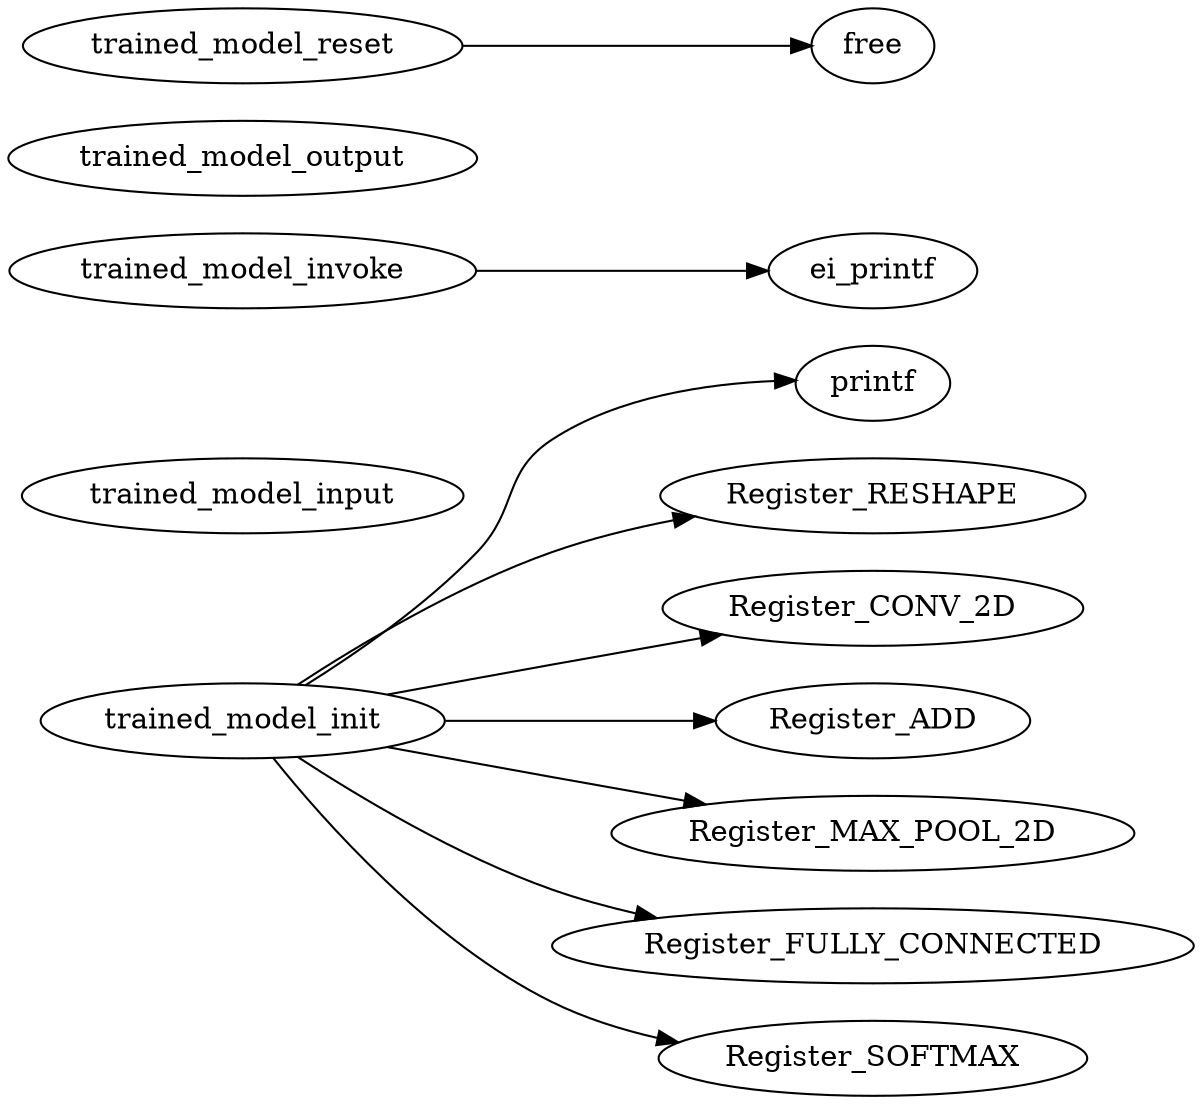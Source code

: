 strict digraph {
	graph [bb="0,0,568.95,522",
		overlap=False,
		rankdir=LR,
		splines=true
	];
	node [label="\N"];
	trained_model_init	[height=0.5,
		nest_level=0,
		pos="112.44,180",
		src_line=388,
		width=2.69];
	printf	[height=0.5,
		nest_level=1,
		pos="414.92,342",
		src_line=-1,
		width=1.0291];
	trained_model_init -> printf	[pos="e,377.92,343.39 142.63,197.15 166.49,212.07 200.2,235.3 224.88,261 244.86,281.81 236.73,299.22 260.88,315 292.57,335.71 335.5,341.82 \
367.82,343.13"];
	Register_RESHAPE	[height=0.5,
		nest_level=1,
		pos="414.92,288",
		src_line=-1,
		width=2.8345];
	trained_model_init -> Register_RESHAPE	[pos="e,329.24,278.15 138.86,197.36 167.31,215.97 215.43,245 260.88,261 279.38,267.51 299.72,272.51 319.36,276.32"];
	Register_CONV_2D	[height=0.5,
		nest_level=1,
		pos="414.92,234",
		src_line=-1,
		width=2.7984];
	trained_model_init -> Register_CONV_2D	[pos="e,342.27,221.46 181.69,192.59 206.61,197.17 235.01,202.35 260.88,207 284.01,211.16 309.12,215.61 332.18,219.68"];
	Register_ADD	[height=0.5,
		nest_level=1,
		pos="414.92,180",
		src_line=-1,
		width=2.0943];
	trained_model_init -> Register_ADD	[pos="e,339.37,180 209.34,180 247.8,180 291.76,180 329.04,180"];
	Register_MAX_POOL_2D	[height=0.5,
		nest_level=1,
		pos="414.92,126",
		src_line=-1,
		width=3.4844];
	trained_model_init -> Register_MAX_POOL_2D	[pos="e,334.47,139.92 181.69,167.41 206.61,162.83 235.01,157.65 260.88,153 281.42,149.31 303.51,145.38 324.35,141.7"];
	Register_FULLY_CONNECTED	[height=0.5,
		nest_level=1,
		pos="414.92,72",
		src_line=-1,
		width=4.2788];
	trained_model_init -> Register_FULLY_CONNECTED	[pos="e,311.05,85.361 138.86,162.64 167.31,144.03 215.43,115 260.88,99 273.68,94.494 287.36,90.717 301.07,87.555"];
	Register_SOFTMAX	[height=0.5,
		nest_level=1,
		pos="414.92,18",
		src_line=-1,
		width=2.8525];
	trained_model_init -> Register_SOFTMAX	[pos="e,321.42,25.669 127.11,162.12 150.83,132.5 202.67,73.697 260.88,45 276.46,37.322 293.87,31.797 311.22,27.83"];
	trained_model_input	[height=0.5,
		nest_level=0,
		pos="112.44,288",
		src_line=475,
		width=2.9428];
	trained_model_invoke	[height=0.5,
		nest_level=0,
		pos="112.44,396",
		src_line=486,
		width=3.1053];
	ei_printf	[height=0.5,
		nest_level=1,
		pos="414.92,396",
		src_line=-1,
		width=1.3902];
	trained_model_invoke -> ei_printf	[pos="e,364.51,396 224.47,396 268.48,396 317.32,396 354.38,396"];
	trained_model_output	[height=0.5,
		nest_level=0,
		pos="112.44,450",
		src_line=482,
		width=3.1233];
	trained_model_reset	[height=0.5,
		nest_level=0,
		pos="112.44,504",
		src_line=556,
		width=2.9247];
	free	[height=0.5,
		nest_level=1,
		pos="414.92,504",
		src_line=-1,
		width=0.81243];
	trained_model_reset -> free	[pos="e,385.64,504 218.11,504 272.68,504 336.11,504 375.64,504"];
}
